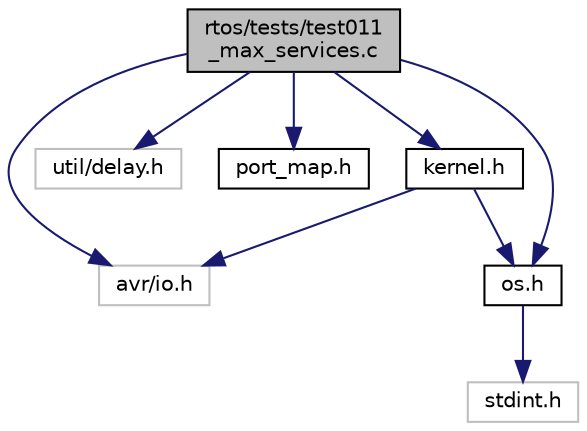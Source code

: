 digraph "rtos/tests/test011_max_services.c"
{
  edge [fontname="Helvetica",fontsize="10",labelfontname="Helvetica",labelfontsize="10"];
  node [fontname="Helvetica",fontsize="10",shape=record];
  Node1 [label="rtos/tests/test011\l_max_services.c",height=0.2,width=0.4,color="black", fillcolor="grey75", style="filled", fontcolor="black"];
  Node1 -> Node2 [color="midnightblue",fontsize="10",style="solid",fontname="Helvetica"];
  Node2 [label="avr/io.h",height=0.2,width=0.4,color="grey75", fillcolor="white", style="filled"];
  Node1 -> Node3 [color="midnightblue",fontsize="10",style="solid",fontname="Helvetica"];
  Node3 [label="util/delay.h",height=0.2,width=0.4,color="grey75", fillcolor="white", style="filled"];
  Node1 -> Node4 [color="midnightblue",fontsize="10",style="solid",fontname="Helvetica"];
  Node4 [label="port_map.h",height=0.2,width=0.4,color="black", fillcolor="white", style="filled",URL="$port__map_8h.html"];
  Node1 -> Node5 [color="midnightblue",fontsize="10",style="solid",fontname="Helvetica"];
  Node5 [label="os.h",height=0.2,width=0.4,color="black", fillcolor="white", style="filled",URL="$os_8h.html",tooltip="A simple RTOS interface. "];
  Node5 -> Node6 [color="midnightblue",fontsize="10",style="solid",fontname="Helvetica"];
  Node6 [label="stdint.h",height=0.2,width=0.4,color="grey75", fillcolor="white", style="filled"];
  Node1 -> Node7 [color="midnightblue",fontsize="10",style="solid",fontname="Helvetica"];
  Node7 [label="kernel.h",height=0.2,width=0.4,color="black", fillcolor="white", style="filled",URL="$kernel_8h.html",tooltip="kernel data structures used in os.c. "];
  Node7 -> Node2 [color="midnightblue",fontsize="10",style="solid",fontname="Helvetica"];
  Node7 -> Node5 [color="midnightblue",fontsize="10",style="solid",fontname="Helvetica"];
}
